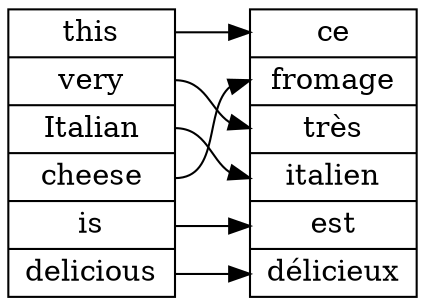 digraph {
    rankdir=LR ;
    node [shape = record] ;

    struct0[label = "<n0> this | <n1> very | <n2> Italian | <n3> cheese | <n4> is | <n5> delicious"] ;
    struct0:n0:e -> struct1:n0:w ;
    struct0:n1:e -> struct1:n2:w ;
    struct0:n2:e -> struct1:n3:w ;
    struct0:n3:e -> struct1:n1:w ;
    struct0:n4:e -> struct1:n4:w ;
    struct0:n5:e -> struct1:n5:w ;
    struct1[label = "<n0> ce | <n1> fromage | <n2> très | <n3> italien | <n4> est | <n5> délicieux"] ;
}

